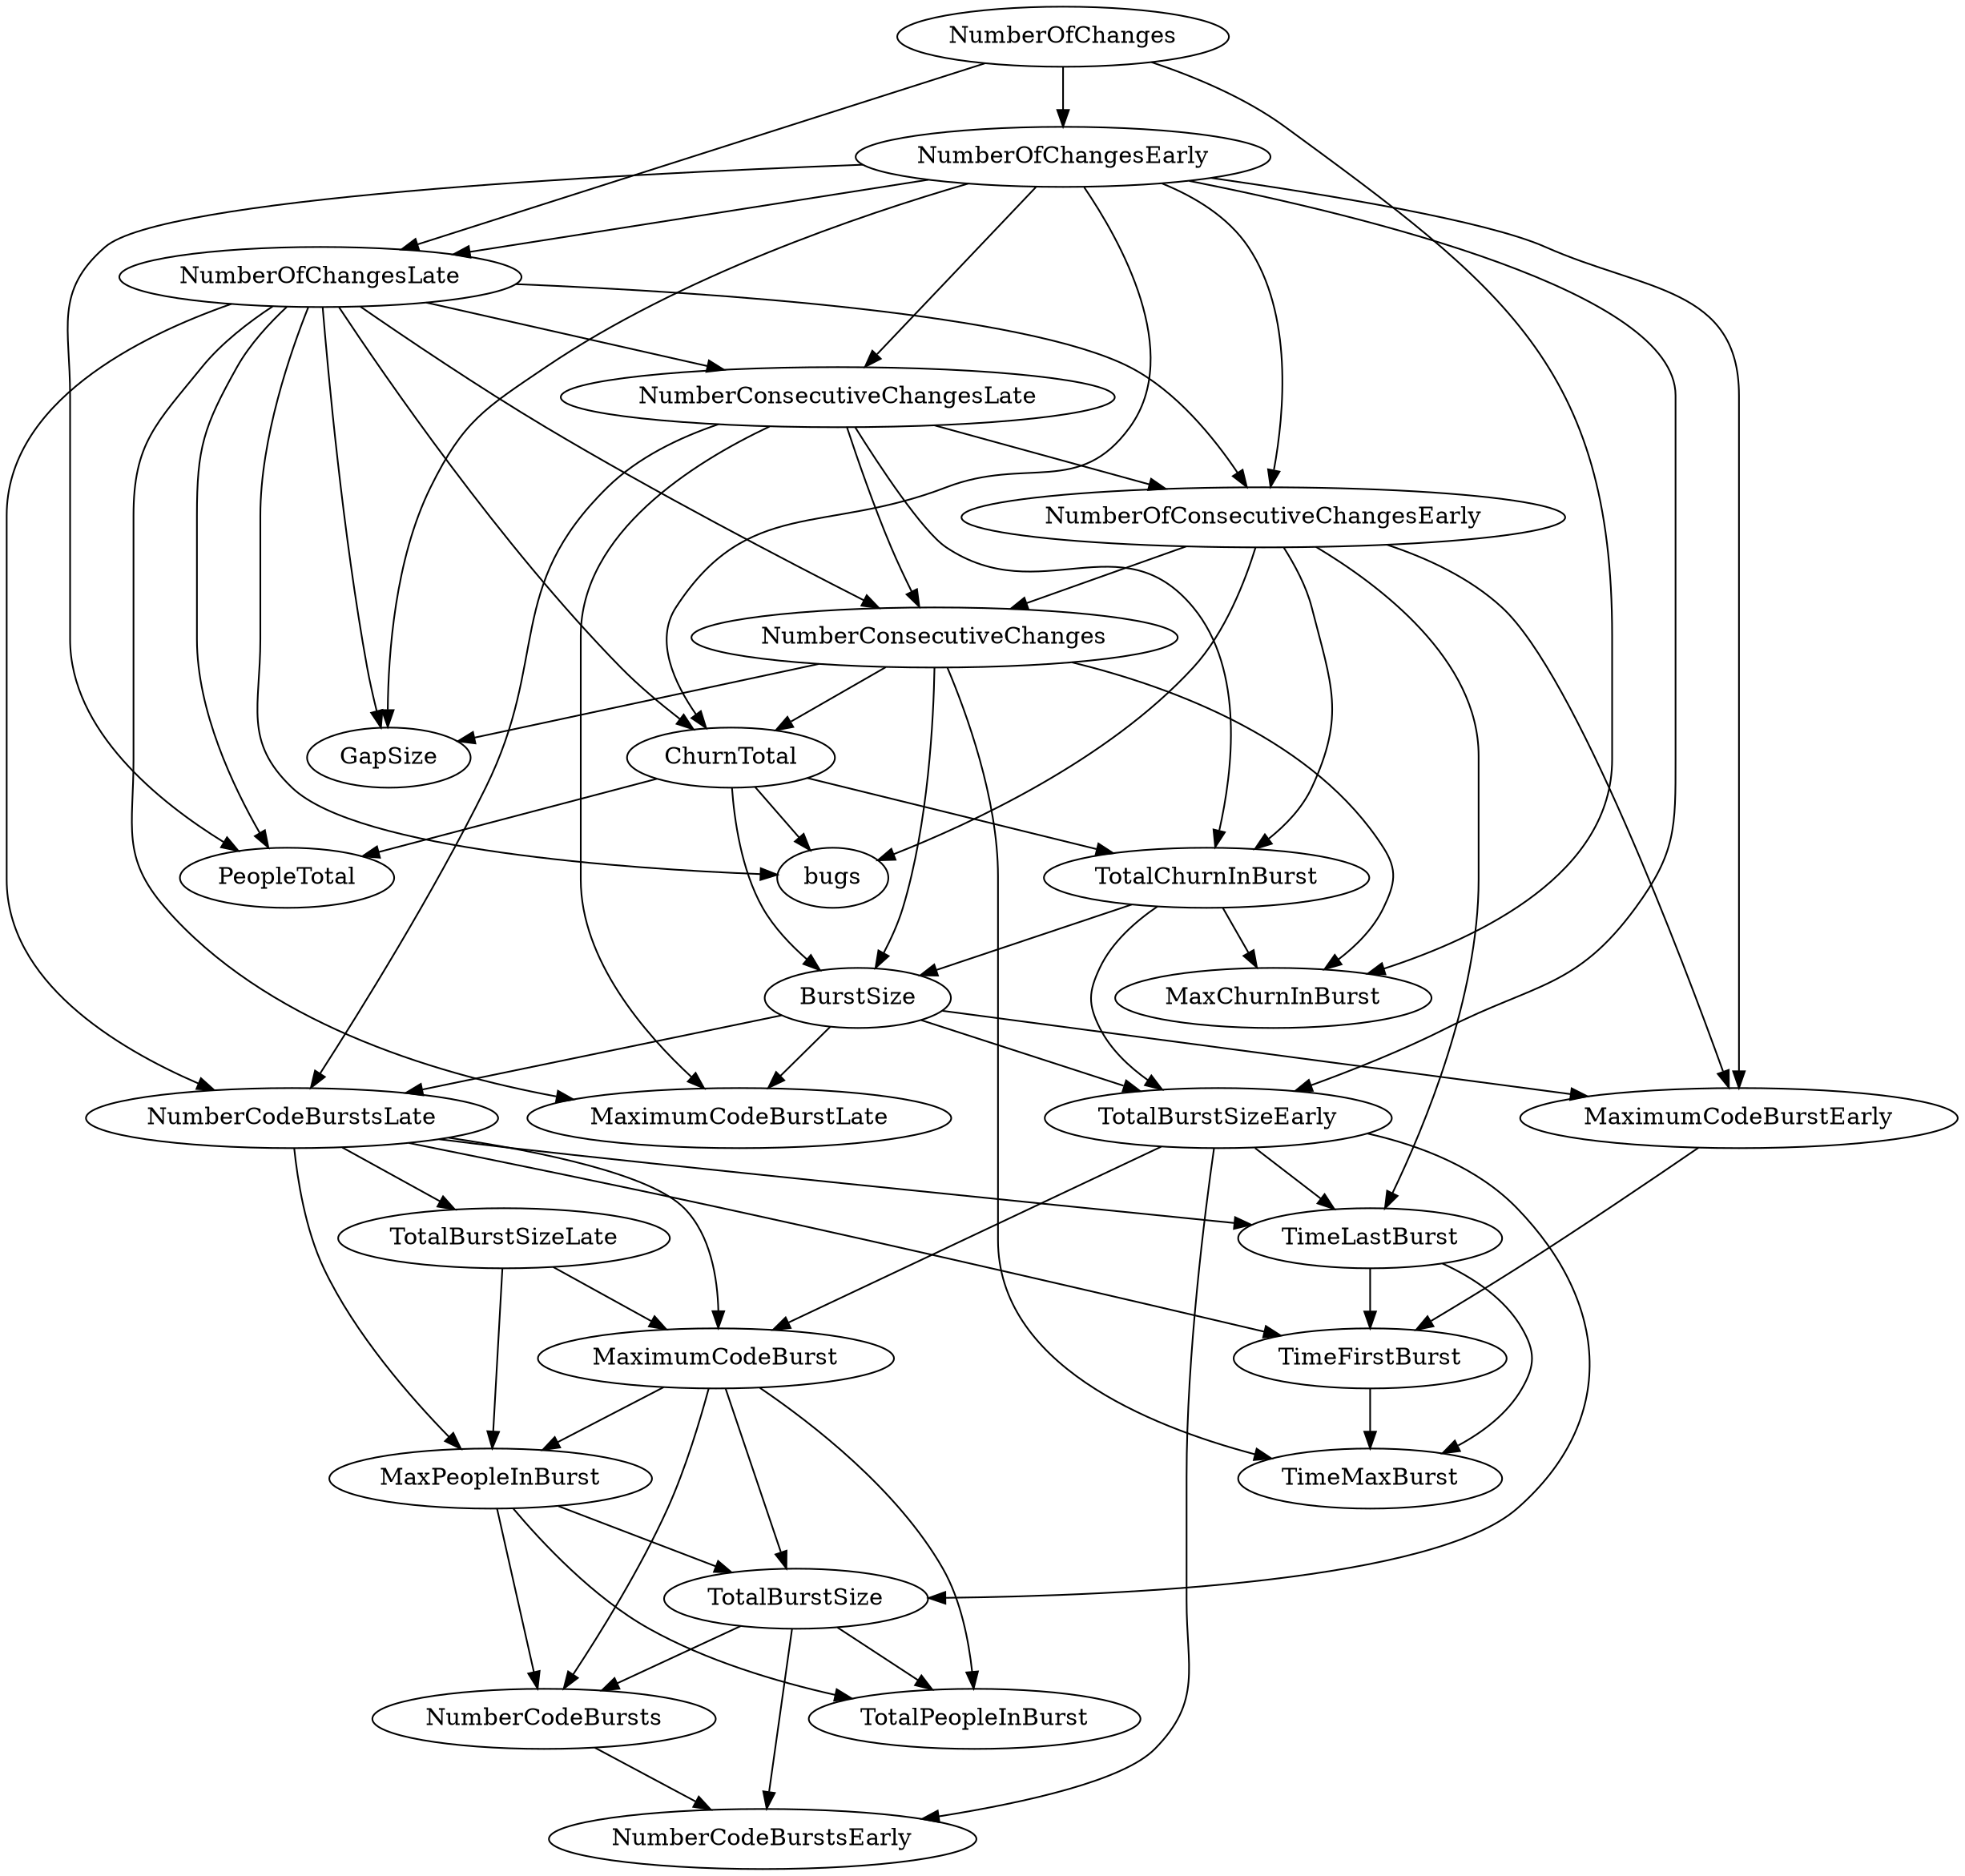 digraph {
   TotalPeopleInBurst;
   MaximumCodeBurstLate;
   NumberOfChanges;
   MaxPeopleInBurst;
   TotalBurstSizeLate;
   NumberCodeBurstsLate;
   NumberOfChangesLate;
   NumberOfChangesEarly;
   MaxChurnInBurst;
   MaximumCodeBurstEarly;
   NumberCodeBurstsEarly;
   TimeFirstBurst;
   TotalChurnInBurst;
   ChurnTotal;
   MaximumCodeBurst;
   NumberOfConsecutiveChangesEarly;
   NumberConsecutiveChangesLate;
   TotalBurstSizeEarly;
   TotalBurstSize;
   TimeMaxBurst;
   NumberConsecutiveChanges;
   TimeLastBurst;
   NumberCodeBursts;
   PeopleTotal;
   bugs;
   GapSize;
   BurstSize;
   NumberOfChanges -> NumberOfChangesLate;
   NumberOfChanges -> NumberOfChangesEarly;
   NumberOfChanges -> MaxChurnInBurst;
   MaxPeopleInBurst -> TotalPeopleInBurst;
   MaxPeopleInBurst -> TotalBurstSize;
   MaxPeopleInBurst -> NumberCodeBursts;
   TotalBurstSizeLate -> MaxPeopleInBurst;
   TotalBurstSizeLate -> MaximumCodeBurst;
   NumberCodeBurstsLate -> MaxPeopleInBurst;
   NumberCodeBurstsLate -> TotalBurstSizeLate;
   NumberCodeBurstsLate -> TimeFirstBurst;
   NumberCodeBurstsLate -> MaximumCodeBurst;
   NumberCodeBurstsLate -> TimeLastBurst;
   NumberOfChangesLate -> MaximumCodeBurstLate;
   NumberOfChangesLate -> NumberCodeBurstsLate;
   NumberOfChangesLate -> ChurnTotal;
   NumberOfChangesLate -> NumberOfConsecutiveChangesEarly;
   NumberOfChangesLate -> NumberConsecutiveChangesLate;
   NumberOfChangesLate -> NumberConsecutiveChanges;
   NumberOfChangesLate -> PeopleTotal;
   NumberOfChangesLate -> bugs;
   NumberOfChangesLate -> GapSize;
   NumberOfChangesEarly -> NumberOfChangesLate;
   NumberOfChangesEarly -> MaximumCodeBurstEarly;
   NumberOfChangesEarly -> ChurnTotal;
   NumberOfChangesEarly -> NumberOfConsecutiveChangesEarly;
   NumberOfChangesEarly -> NumberConsecutiveChangesLate;
   NumberOfChangesEarly -> TotalBurstSizeEarly;
   NumberOfChangesEarly -> PeopleTotal;
   NumberOfChangesEarly -> GapSize;
   MaximumCodeBurstEarly -> TimeFirstBurst;
   TimeFirstBurst -> TimeMaxBurst;
   TotalChurnInBurst -> MaxChurnInBurst;
   TotalChurnInBurst -> TotalBurstSizeEarly;
   TotalChurnInBurst -> BurstSize;
   ChurnTotal -> TotalChurnInBurst;
   ChurnTotal -> PeopleTotal;
   ChurnTotal -> bugs;
   ChurnTotal -> BurstSize;
   MaximumCodeBurst -> TotalPeopleInBurst;
   MaximumCodeBurst -> MaxPeopleInBurst;
   MaximumCodeBurst -> TotalBurstSize;
   MaximumCodeBurst -> NumberCodeBursts;
   NumberOfConsecutiveChangesEarly -> MaximumCodeBurstEarly;
   NumberOfConsecutiveChangesEarly -> TotalChurnInBurst;
   NumberOfConsecutiveChangesEarly -> NumberConsecutiveChanges;
   NumberOfConsecutiveChangesEarly -> TimeLastBurst;
   NumberOfConsecutiveChangesEarly -> bugs;
   NumberConsecutiveChangesLate -> MaximumCodeBurstLate;
   NumberConsecutiveChangesLate -> NumberCodeBurstsLate;
   NumberConsecutiveChangesLate -> TotalChurnInBurst;
   NumberConsecutiveChangesLate -> NumberOfConsecutiveChangesEarly;
   NumberConsecutiveChangesLate -> NumberConsecutiveChanges;
   TotalBurstSizeEarly -> NumberCodeBurstsEarly;
   TotalBurstSizeEarly -> MaximumCodeBurst;
   TotalBurstSizeEarly -> TotalBurstSize;
   TotalBurstSizeEarly -> TimeLastBurst;
   TotalBurstSize -> TotalPeopleInBurst;
   TotalBurstSize -> NumberCodeBurstsEarly;
   TotalBurstSize -> NumberCodeBursts;
   NumberConsecutiveChanges -> MaxChurnInBurst;
   NumberConsecutiveChanges -> ChurnTotal;
   NumberConsecutiveChanges -> TimeMaxBurst;
   NumberConsecutiveChanges -> GapSize;
   NumberConsecutiveChanges -> BurstSize;
   TimeLastBurst -> TimeFirstBurst;
   TimeLastBurst -> TimeMaxBurst;
   NumberCodeBursts -> NumberCodeBurstsEarly;
   BurstSize -> MaximumCodeBurstLate;
   BurstSize -> NumberCodeBurstsLate;
   BurstSize -> MaximumCodeBurstEarly;
   BurstSize -> TotalBurstSizeEarly;
}
